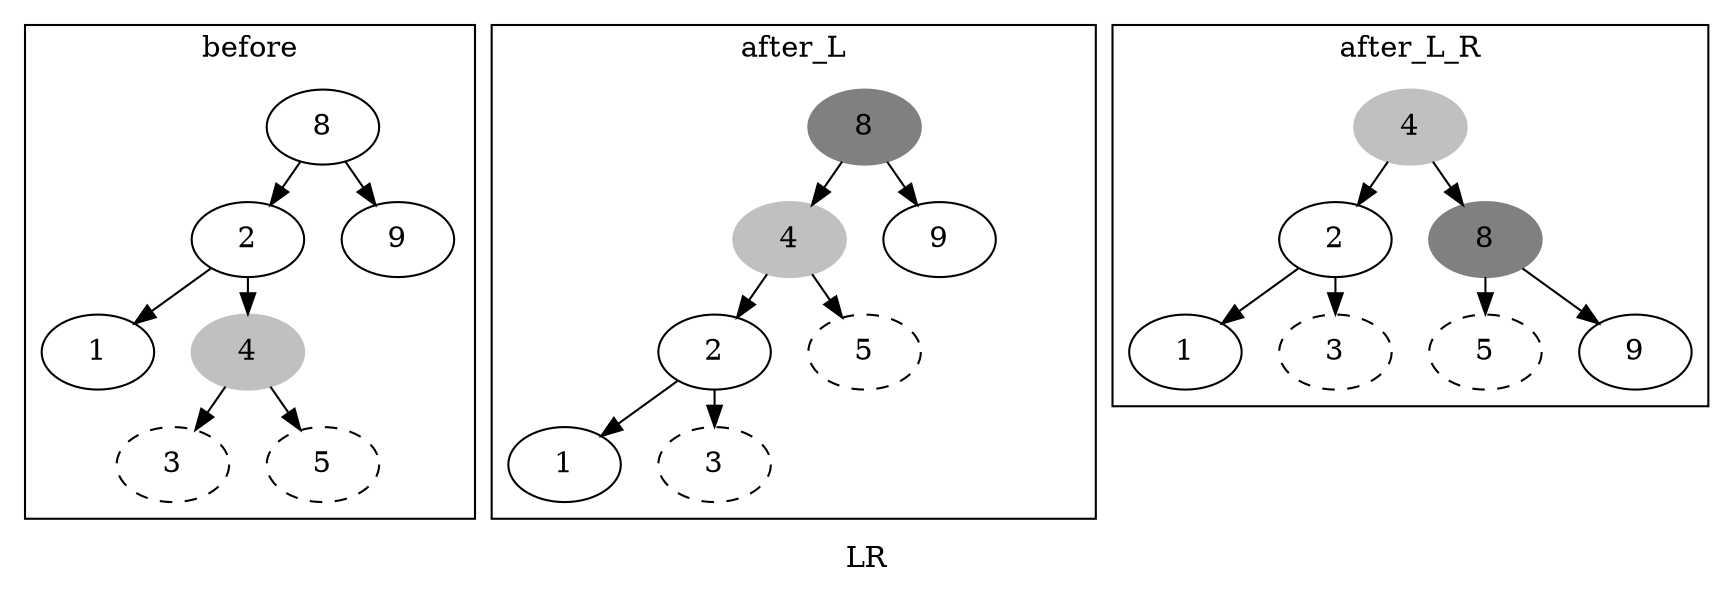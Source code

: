 digraph  {
    label=LR
    ranksep=0.25
    subgraph cluster{
        label=before
        a8->a2
        a8->a9
        a2->a1
        a2->a4->a3
        a4->a5

        a1[label=1]
        a2[label=2]
        a3[label=3,style=dashed]
        a5[label=5,style=dashed]
        a4[label=4,style=filled,color="#c0c0c0"]
        a8[label=8]
        a9[label=9]
        
        node[style=invis]
        edge[style=invis]
        a9->a10
        
    }
    
    subgraph cluster2{
        label=after_L
        b8->b4
        b8->b9
        b4->b2->b1
        b4->b5
        b2->b3

        b1[label=1]
        b2[label=2]
        b3[label=3,style=dashed]
        b5[label=5,style=dashed]
        b4[label=4,style=filled,color="#c0c0c0"]
        b8[label=8,style=filled,color="#808080"]
        b9[label=9]

        node[style=invis]
        edge[style=invis]
        b5->b0
        b5->b00
    }

    subgraph cluster3{
        label=after_L_R
        c4->c2
        c4->c8
        c8->c5
        c8->c9
        c2->c1
        c2->c3

        c1[label=1]
        c2[label=2]
        c3[label=3,style=dashed]
        c5[label=5,style=dashed]
        c4[label=4,style=filled,color="#c0c0c0"]
        c8[label=8,style=filled,color="#808080"]
        c9[label=9]

    }
}